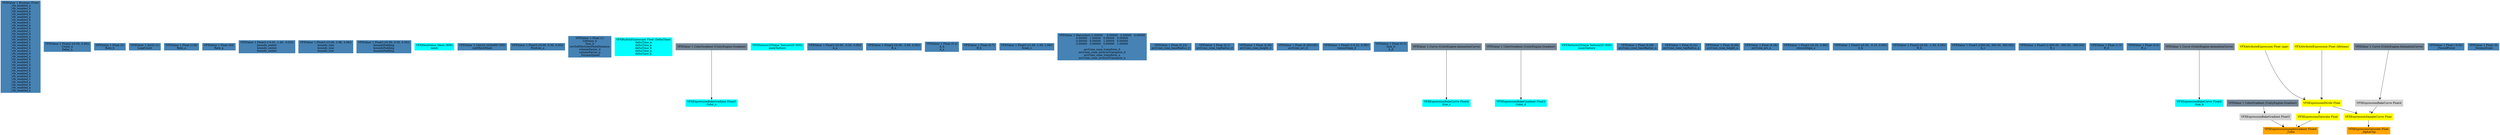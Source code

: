 digraph G {
node0 [shape="box" color="steelblue" style="filled" label="VFXValue`1 Boolean (True)
_vfx_enabled_a
_vfx_enabled_b
_vfx_enabled_a
_vfx_enabled_b
_vfx_enabled_a
_vfx_enabled_b
_vfx_enabled_c
_vfx_enabled_a
_vfx_enabled_b
_vfx_enabled_c
_vfx_enabled_d
_vfx_enabled_a
_vfx_enabled_b
_vfx_enabled_c
_vfx_enabled_a
_vfx_enabled_b
_vfx_enabled_c
_vfx_enabled_d
_vfx_enabled_a
_vfx_enabled_b
_vfx_enabled_c
_vfx_enabled_d
_vfx_enabled_a
_vfx_enabled_b
_vfx_enabled_a
_vfx_enabled_b
_vfx_enabled_c
_vfx_enabled_a
_vfx_enabled_b
_vfx_enabled_a
_vfx_enabled_a"]
node1 [shape="box" color="steelblue" style="filled" label="VFXValue`1 Float2 ((0.00, 0.00))
Count_a
Delay_a"]
node2 [shape="box" color="steelblue" style="filled" label="VFXValue`1 Float (5)
Rate_b"]
node3 [shape="box" color="steelblue" style="filled" label="VFXValue`1 Int32 (1)
LoopCount"]
node4 [shape="box" color="steelblue" style="filled" label="VFXValue`1 Float (128)
Rate_a"]
node5 [shape="box" color="steelblue" style="filled" label="VFXValue`1 Float (64)
Rate_a"]
node6 [shape="box" color="steelblue" style="filled" label="VFXValue`1 Float3 ((-0.01, 1.40, -0.02))
bounds_center
bounds_center
bounds_center"]
node7 [shape="box" color="steelblue" style="filled" label="VFXValue`1 Float3 ((3.00, 3.96, 3.06))
bounds_size
bounds_size
bounds_size"]
node8 [shape="box" color="steelblue" style="filled" label="VFXValue`1 Float3 ((0.50, 0.50, 0.50))
boundsPadding
boundsPadding
boundsPadding"]
node9 [shape="box" color="cyan" style="filled" label="VFXMeshValue Mesh (808)
mesh"]
node10 [shape="box" color="steelblue" style="filled" label="VFXValue`1 Uint32 (4294967295)
subMeshMask"]
node11 [shape="box" color="steelblue" style="filled" label="VFXValue`1 Float3 ((0.00, 0.50, 0.00))
Position_a"]
node12 [shape="box" color="steelblue" style="filled" label="VFXValue`1 Float (1)
Lifetime_b
Size_b
invSoftParticlesFadeDistance
volumeFactor_d
volumeFactor_a
_VoronoiSpeed"]
node13 [shape="box" color="cyan" style="filled" label="VFXBuiltInExpression Float (DeltaTime)
deltaTime_a
deltaTime_a
deltaTime_b
deltaTime_a
deltaTime_b"]
node14 [shape="box" color="cyan" style="filled" label="VFXExpressionBakeGradient Float3
Color_c"]
node15 [shape="box" color="lightslategray" style="filled" label="VFXValue`1 ColorGradient (UnityEngine.Gradient)"]
node16 [shape="box" color="cyan" style="filled" label="VFXTexture2DValue Texture2D (950)
mainTexture"]
node17 [shape="box" color="steelblue" style="filled" label="VFXValue`1 Float3 ((0.00, -0.50, 0.00))
A_a"]
node18 [shape="box" color="steelblue" style="filled" label="VFXValue`1 Float3 ((0.00, -3.00, 0.00))
B_a"]
node19 [shape="box" color="steelblue" style="filled" label="VFXValue`1 Float (0.2)
A_b
A_a"]
node20 [shape="box" color="steelblue" style="filled" label="VFXValue`1 Float (0.7)
B_b"]
node21 [shape="box" color="steelblue" style="filled" label="VFXValue`1 Float3 ((1.00, 1.50, 1.00))
Scale_c"]
node22 [shape="box" color="steelblue" style="filled" label="VFXValue`1 Matrix4x4 (1.00000	0.00000	0.00000	0.00000
0.00000	1.00000	0.00000	0.00000
0.00000	0.00000	1.00000	0.00000
0.00000	0.00000	0.00000	1.00000
)
arcCone_cone_transform_d
arcCone_cone_inverseTranspose_d
arcCone_cone_transform_a
arcCone_cone_inverseTranspose_a"]
node23 [shape="box" color="steelblue" style="filled" label="VFXValue`1 Float (0.23)
arcCone_cone_baseRadius_d"]
node24 [shape="box" color="steelblue" style="filled" label="VFXValue`1 Float (0.1)
arcCone_cone_topRadius_d"]
node25 [shape="box" color="steelblue" style="filled" label="VFXValue`1 Float (0.58)
arcCone_cone_height_d"]
node26 [shape="box" color="steelblue" style="filled" label="VFXValue`1 Float (6.283185)
arcCone_arc_d"]
node27 [shape="box" color="steelblue" style="filled" label="VFXValue`1 Float2 ((-0.22, 0.98))
sincosSlope_d"]
node28 [shape="box" color="steelblue" style="filled" label="VFXValue`1 Float (0.5)
Size_b
A_d"]
node29 [shape="box" color="cyan" style="filled" label="VFXExpressionBakeCurve Float4
Size_c"]
node30 [shape="box" color="lightslategray" style="filled" label="VFXValue`1 Curve (UnityEngine.AnimationCurve)"]
node31 [shape="box" color="cyan" style="filled" label="VFXExpressionBakeGradient Float3
Color_d"]
node32 [shape="box" color="lightslategray" style="filled" label="VFXValue`1 ColorGradient (UnityEngine.Gradient)"]
node33 [shape="box" color="cyan" style="filled" label="VFXTexture2DValue Texture2D (950)
mainTexture"]
node34 [shape="box" color="steelblue" style="filled" label="VFXValue`1 Float (0.08)
arcCone_cone_baseRadius_a"]
node35 [shape="box" color="steelblue" style="filled" label="VFXValue`1 Float (0.22)
arcCone_cone_topRadius_a"]
node36 [shape="box" color="steelblue" style="filled" label="VFXValue`1 Float (0.69)
arcCone_cone_height_a"]
node37 [shape="box" color="steelblue" style="filled" label="VFXValue`1 Float (6.28)
arcCone_arc_a"]
node38 [shape="box" color="steelblue" style="filled" label="VFXValue`1 Float2 ((0.20, 0.98))
sincosSlope_a"]
node39 [shape="box" color="steelblue" style="filled" label="VFXValue`1 Float3 ((0.00, -0.10, 0.00))
A_b"]
node40 [shape="box" color="steelblue" style="filled" label="VFXValue`1 Float3 ((0.00, -1.50, 0.00))
B_b"]
node41 [shape="box" color="steelblue" style="filled" label="VFXValue`1 Float3 ((360.00, 360.00, 360.00))
A_c"]
node42 [shape="box" color="steelblue" style="filled" label="VFXValue`1 Float3 ((-360.00, -360.00, -360.00))
B_c"]
node43 [shape="box" color="steelblue" style="filled" label="VFXValue`1 Float (1.5)
B_d"]
node44 [shape="box" color="steelblue" style="filled" label="VFXValue`1 Float (0.4)
B_a"]
node45 [shape="box" color="cyan" style="filled" label="VFXExpressionBakeCurve Float4
Size_b"]
node46 [shape="box" color="lightslategray" style="filled" label="VFXValue`1 Curve (UnityEngine.AnimationCurve)"]
node47 [shape="box" color="orange" style="filled" label="VFXExpressionSampleGradient Float4
_Color"]
node48 [shape="box" color="lightgray" style="filled" label="VFXExpressionBakeGradient Float3"]
node49 [shape="box" color="lightslategray" style="filled" label="VFXValue`1 ColorGradient (UnityEngine.Gradient)"]
node50 [shape="box" color="yellow" style="filled" label="VFXExpressionSaturate Float"]
node51 [shape="box" color="yellow" style="filled" label="VFXExpressionDivide Float"]
node52 [shape="box" color="yellow" style="filled" label="VFXAttributeExpression Float (age)"]
node53 [shape="box" color="yellow" style="filled" label="VFXAttributeExpression Float (lifetime)"]
node54 [shape="box" color="steelblue" style="filled" label="VFXValue`1 Float (-0.02)
_FesnelPower"]
node55 [shape="box" color="steelblue" style="filled" label="VFXValue`1 Float (3)
_VoronoiScale"]
node56 [shape="box" color="orange" style="filled" label="VFXExpressionSaturate Float
_AlphaClip"]
node57 [shape="box" color="yellow" style="filled" label="VFXExpressionSampleCurve Float"]
node58 [shape="box" color="lightgray" style="filled" label="VFXExpressionBakeCurve Float4"]
node59 [shape="box" color="lightslategray" style="filled" label="VFXValue`1 Curve (UnityEngine.AnimationCurve)"]
node15 -> node14 
node30 -> node29 
node32 -> node31 
node46 -> node45 
node48 -> node47 [headlabel="0"]
node50 -> node47 [headlabel="1"]
node49 -> node48 
node51 -> node50 
node52 -> node51 [headlabel="0"]
node53 -> node51 [headlabel="1"]
node57 -> node56 
node58 -> node57 [headlabel="0"]
node51 -> node57 [headlabel="1"]
node59 -> node58 
}
